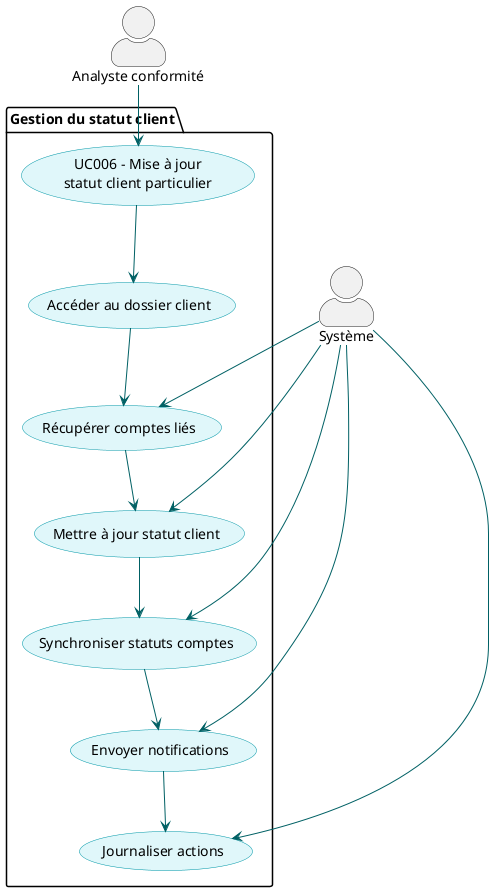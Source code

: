 @startuml UC006
' UC006 – Gestion du statut client particulier
skinparam actorStyle awesome
skinparam usecase {
    BackgroundColor #E0F7FA
    BorderColor #0097A7
    ArrowColor #006064
}
' Affichage vertical : supprime "left to right direction"

actor "Analyste conformité" as Analyste
actor "Système" as Systeme

package "Gestion du statut client" {
    usecase "UC006 - Mise à jour\nstatut client particulier" as UC006
    usecase "Accéder au dossier client" as AccesDossier
    usecase "Récupérer comptes liés" as RecupComptes
    usecase "Mettre à jour statut client" as MAJStatutClient
    usecase "Synchroniser statuts comptes" as MAJComptes
    usecase "Envoyer notifications" as Notifications
    usecase "Journaliser actions" as Journalisation
}

Analyste --> UC006
UC006 --> AccesDossier
AccesDossier --> RecupComptes
RecupComptes --> MAJStatutClient
MAJStatutClient --> MAJComptes
MAJComptes --> Notifications
Notifications --> Journalisation

Systeme --> RecupComptes
Systeme --> MAJStatutClient
Systeme --> MAJComptes
Systeme --> Notifications
Systeme --> Journalisation

@enduml